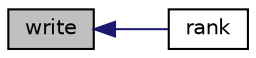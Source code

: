 digraph "write"
{
  bgcolor="transparent";
  edge [fontname="Helvetica",fontsize="10",labelfontname="Helvetica",labelfontsize="10"];
  node [fontname="Helvetica",fontsize="10",shape=record];
  rankdir="LR";
  Node215 [label="write",height=0.2,width=0.4,color="black", fillcolor="grey75", style="filled", fontcolor="black"];
  Node215 -> Node216 [dir="back",color="midnightblue",fontsize="10",style="solid",fontname="Helvetica"];
  Node216 [label="rank",height=0.2,width=0.4,color="black",URL="$a22805.html#a28cec306639748f916ab2fcd31764ba0",tooltip="Return rank of component for transform. "];
}
